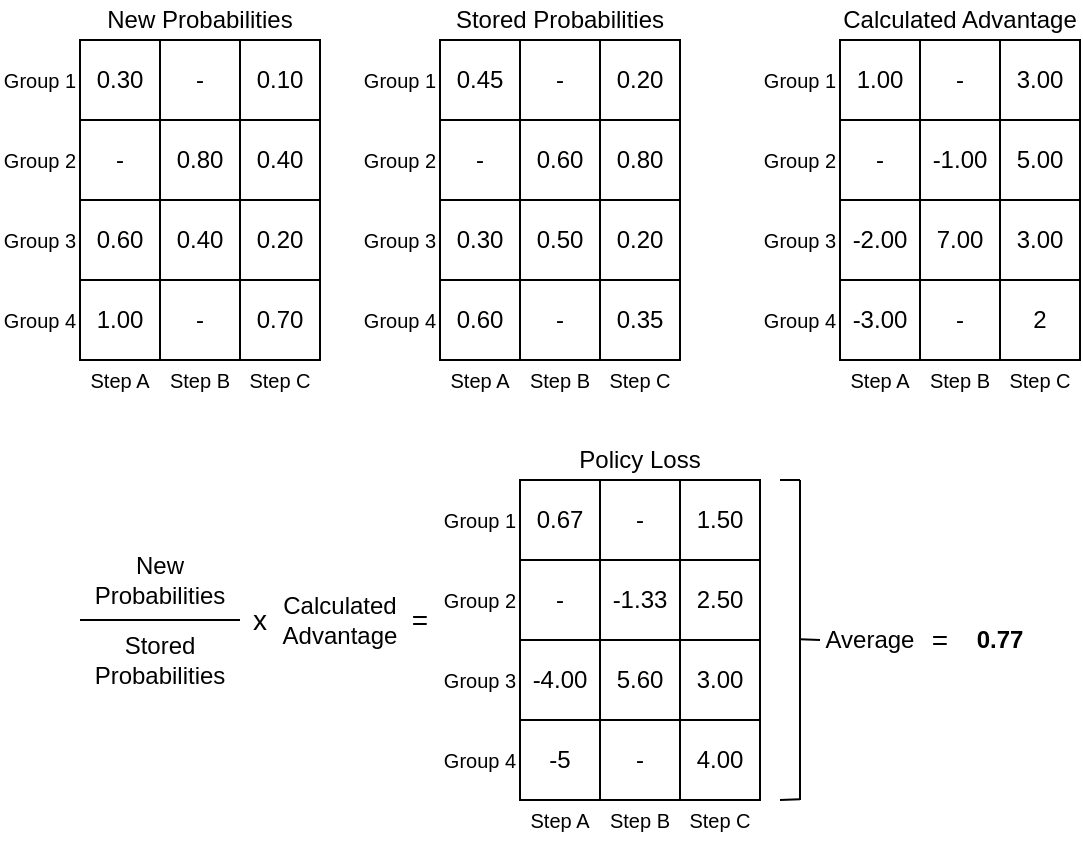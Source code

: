 <mxfile version="24.3.1" type="device">
  <diagram name="Page-1" id="fozd880B7IRvszIvP1ci">
    <mxGraphModel dx="739" dy="600" grid="1" gridSize="10" guides="1" tooltips="1" connect="1" arrows="1" fold="1" page="1" pageScale="1" pageWidth="827" pageHeight="1169" math="0" shadow="0">
      <root>
        <mxCell id="0" />
        <mxCell id="1" parent="0" />
        <mxCell id="mPwbwdcTfQN4pYjI0akt-272" value="0.30" style="rounded=0;whiteSpace=wrap;html=1;fillColor=none;" vertex="1" parent="1">
          <mxGeometry x="80" y="40" width="40" height="40" as="geometry" />
        </mxCell>
        <mxCell id="mPwbwdcTfQN4pYjI0akt-273" value="-" style="rounded=0;whiteSpace=wrap;html=1;fillColor=none;" vertex="1" parent="1">
          <mxGeometry x="120" y="40" width="40" height="40" as="geometry" />
        </mxCell>
        <mxCell id="mPwbwdcTfQN4pYjI0akt-274" value="0.10" style="rounded=0;whiteSpace=wrap;html=1;fillColor=none;" vertex="1" parent="1">
          <mxGeometry x="160" y="40" width="40" height="40" as="geometry" />
        </mxCell>
        <mxCell id="mPwbwdcTfQN4pYjI0akt-275" value="-" style="rounded=0;whiteSpace=wrap;html=1;fillColor=none;" vertex="1" parent="1">
          <mxGeometry x="80" y="80" width="40" height="40" as="geometry" />
        </mxCell>
        <mxCell id="mPwbwdcTfQN4pYjI0akt-276" value="0.80" style="rounded=0;whiteSpace=wrap;html=1;fillColor=none;" vertex="1" parent="1">
          <mxGeometry x="120" y="80" width="40" height="40" as="geometry" />
        </mxCell>
        <mxCell id="mPwbwdcTfQN4pYjI0akt-277" value="0.40" style="rounded=0;whiteSpace=wrap;html=1;fillColor=none;" vertex="1" parent="1">
          <mxGeometry x="160" y="80" width="40" height="40" as="geometry" />
        </mxCell>
        <mxCell id="mPwbwdcTfQN4pYjI0akt-278" value="0.60" style="rounded=0;whiteSpace=wrap;html=1;fillColor=none;" vertex="1" parent="1">
          <mxGeometry x="80" y="120" width="40" height="40" as="geometry" />
        </mxCell>
        <mxCell id="mPwbwdcTfQN4pYjI0akt-279" value="0.40" style="rounded=0;whiteSpace=wrap;html=1;fillColor=none;" vertex="1" parent="1">
          <mxGeometry x="120" y="120" width="40" height="40" as="geometry" />
        </mxCell>
        <mxCell id="mPwbwdcTfQN4pYjI0akt-280" value="0.20" style="rounded=0;whiteSpace=wrap;html=1;fillColor=none;" vertex="1" parent="1">
          <mxGeometry x="160" y="120" width="40" height="40" as="geometry" />
        </mxCell>
        <mxCell id="mPwbwdcTfQN4pYjI0akt-281" value="Step A" style="text;html=1;align=center;verticalAlign=middle;whiteSpace=wrap;rounded=0;fontSize=10;" vertex="1" parent="1">
          <mxGeometry x="80" y="200" width="40" height="20" as="geometry" />
        </mxCell>
        <mxCell id="mPwbwdcTfQN4pYjI0akt-282" value="Step B" style="text;html=1;align=center;verticalAlign=middle;whiteSpace=wrap;rounded=0;fontSize=10;" vertex="1" parent="1">
          <mxGeometry x="120" y="200" width="40" height="20" as="geometry" />
        </mxCell>
        <mxCell id="mPwbwdcTfQN4pYjI0akt-283" value="Step C" style="text;html=1;align=center;verticalAlign=middle;whiteSpace=wrap;rounded=0;fontSize=10;" vertex="1" parent="1">
          <mxGeometry x="160" y="200" width="40" height="20" as="geometry" />
        </mxCell>
        <mxCell id="mPwbwdcTfQN4pYjI0akt-284" style="edgeStyle=orthogonalEdgeStyle;rounded=0;orthogonalLoop=1;jettySize=auto;html=1;exitX=0.5;exitY=1;exitDx=0;exitDy=0;" edge="1" parent="1" source="mPwbwdcTfQN4pYjI0akt-282" target="mPwbwdcTfQN4pYjI0akt-282">
          <mxGeometry relative="1" as="geometry" />
        </mxCell>
        <mxCell id="mPwbwdcTfQN4pYjI0akt-285" value="Group 1" style="text;html=1;align=center;verticalAlign=middle;whiteSpace=wrap;rounded=0;fontSize=10;" vertex="1" parent="1">
          <mxGeometry x="40" y="40" width="40" height="40" as="geometry" />
        </mxCell>
        <mxCell id="mPwbwdcTfQN4pYjI0akt-286" value="Group 2" style="text;html=1;align=center;verticalAlign=middle;whiteSpace=wrap;rounded=0;fontSize=10;" vertex="1" parent="1">
          <mxGeometry x="40" y="80" width="40" height="40" as="geometry" />
        </mxCell>
        <mxCell id="mPwbwdcTfQN4pYjI0akt-287" value="Group 3" style="text;html=1;align=center;verticalAlign=middle;whiteSpace=wrap;rounded=0;fontSize=10;" vertex="1" parent="1">
          <mxGeometry x="40" y="120" width="40" height="40" as="geometry" />
        </mxCell>
        <mxCell id="mPwbwdcTfQN4pYjI0akt-288" value="Group 4" style="text;html=1;align=center;verticalAlign=middle;whiteSpace=wrap;rounded=0;fontSize=10;" vertex="1" parent="1">
          <mxGeometry x="40" y="160" width="40" height="40" as="geometry" />
        </mxCell>
        <mxCell id="mPwbwdcTfQN4pYjI0akt-289" value="1.00" style="rounded=0;whiteSpace=wrap;html=1;fillColor=none;" vertex="1" parent="1">
          <mxGeometry x="80" y="160" width="40" height="40" as="geometry" />
        </mxCell>
        <mxCell id="mPwbwdcTfQN4pYjI0akt-290" value="-" style="rounded=0;whiteSpace=wrap;html=1;fillColor=none;" vertex="1" parent="1">
          <mxGeometry x="120" y="160" width="40" height="40" as="geometry" />
        </mxCell>
        <mxCell id="mPwbwdcTfQN4pYjI0akt-291" value="0.70" style="rounded=0;whiteSpace=wrap;html=1;fillColor=none;" vertex="1" parent="1">
          <mxGeometry x="160" y="160" width="40" height="40" as="geometry" />
        </mxCell>
        <mxCell id="mPwbwdcTfQN4pYjI0akt-292" value="Stored Probabilities" style="text;html=1;align=center;verticalAlign=middle;whiteSpace=wrap;rounded=0;" vertex="1" parent="1">
          <mxGeometry x="260" y="20" width="120" height="20" as="geometry" />
        </mxCell>
        <mxCell id="mPwbwdcTfQN4pYjI0akt-293" value="1.00" style="rounded=0;whiteSpace=wrap;html=1;fillColor=none;" vertex="1" parent="1">
          <mxGeometry x="460" y="40" width="40" height="40" as="geometry" />
        </mxCell>
        <mxCell id="mPwbwdcTfQN4pYjI0akt-294" value="-" style="rounded=0;whiteSpace=wrap;html=1;fillColor=none;" vertex="1" parent="1">
          <mxGeometry x="500" y="40" width="40" height="40" as="geometry" />
        </mxCell>
        <mxCell id="mPwbwdcTfQN4pYjI0akt-295" value="3.00" style="rounded=0;whiteSpace=wrap;html=1;fillColor=none;" vertex="1" parent="1">
          <mxGeometry x="540" y="40" width="40" height="40" as="geometry" />
        </mxCell>
        <mxCell id="mPwbwdcTfQN4pYjI0akt-296" value="-" style="rounded=0;whiteSpace=wrap;html=1;fillColor=none;" vertex="1" parent="1">
          <mxGeometry x="460" y="80" width="40" height="40" as="geometry" />
        </mxCell>
        <mxCell id="mPwbwdcTfQN4pYjI0akt-297" value="-1.00" style="rounded=0;whiteSpace=wrap;html=1;fillColor=none;" vertex="1" parent="1">
          <mxGeometry x="500" y="80" width="40" height="40" as="geometry" />
        </mxCell>
        <mxCell id="mPwbwdcTfQN4pYjI0akt-298" value="5.00" style="rounded=0;whiteSpace=wrap;html=1;fillColor=none;" vertex="1" parent="1">
          <mxGeometry x="540" y="80" width="40" height="40" as="geometry" />
        </mxCell>
        <mxCell id="mPwbwdcTfQN4pYjI0akt-299" value="-2.00" style="rounded=0;whiteSpace=wrap;html=1;fillColor=none;" vertex="1" parent="1">
          <mxGeometry x="460" y="120" width="40" height="40" as="geometry" />
        </mxCell>
        <mxCell id="mPwbwdcTfQN4pYjI0akt-300" value="7.00" style="rounded=0;whiteSpace=wrap;html=1;fillColor=none;" vertex="1" parent="1">
          <mxGeometry x="500" y="120" width="40" height="40" as="geometry" />
        </mxCell>
        <mxCell id="mPwbwdcTfQN4pYjI0akt-301" value="3.00" style="rounded=0;whiteSpace=wrap;html=1;fillColor=none;" vertex="1" parent="1">
          <mxGeometry x="540" y="120" width="40" height="40" as="geometry" />
        </mxCell>
        <mxCell id="mPwbwdcTfQN4pYjI0akt-302" value="Step A" style="text;html=1;align=center;verticalAlign=middle;whiteSpace=wrap;rounded=0;fontSize=10;" vertex="1" parent="1">
          <mxGeometry x="460" y="200.0" width="40" height="20" as="geometry" />
        </mxCell>
        <mxCell id="mPwbwdcTfQN4pYjI0akt-303" value="Step B" style="text;html=1;align=center;verticalAlign=middle;whiteSpace=wrap;rounded=0;fontSize=10;" vertex="1" parent="1">
          <mxGeometry x="500" y="200.0" width="40" height="20" as="geometry" />
        </mxCell>
        <mxCell id="mPwbwdcTfQN4pYjI0akt-304" value="Step C" style="text;html=1;align=center;verticalAlign=middle;whiteSpace=wrap;rounded=0;fontSize=10;" vertex="1" parent="1">
          <mxGeometry x="540" y="200.0" width="40" height="20" as="geometry" />
        </mxCell>
        <mxCell id="mPwbwdcTfQN4pYjI0akt-305" style="edgeStyle=orthogonalEdgeStyle;rounded=0;orthogonalLoop=1;jettySize=auto;html=1;exitX=0.5;exitY=1;exitDx=0;exitDy=0;" edge="1" parent="1" source="mPwbwdcTfQN4pYjI0akt-303" target="mPwbwdcTfQN4pYjI0akt-303">
          <mxGeometry relative="1" as="geometry" />
        </mxCell>
        <mxCell id="mPwbwdcTfQN4pYjI0akt-306" value="Group 1" style="text;html=1;align=center;verticalAlign=middle;whiteSpace=wrap;rounded=0;fontSize=10;" vertex="1" parent="1">
          <mxGeometry x="420" y="40" width="40" height="40" as="geometry" />
        </mxCell>
        <mxCell id="mPwbwdcTfQN4pYjI0akt-307" value="Group 2" style="text;html=1;align=center;verticalAlign=middle;whiteSpace=wrap;rounded=0;fontSize=10;" vertex="1" parent="1">
          <mxGeometry x="420" y="80" width="40" height="40" as="geometry" />
        </mxCell>
        <mxCell id="mPwbwdcTfQN4pYjI0akt-308" value="Group 3" style="text;html=1;align=center;verticalAlign=middle;whiteSpace=wrap;rounded=0;fontSize=10;" vertex="1" parent="1">
          <mxGeometry x="420" y="120" width="40" height="40" as="geometry" />
        </mxCell>
        <mxCell id="mPwbwdcTfQN4pYjI0akt-309" value="Group 4" style="text;html=1;align=center;verticalAlign=middle;whiteSpace=wrap;rounded=0;fontSize=10;" vertex="1" parent="1">
          <mxGeometry x="420" y="160.0" width="40" height="40" as="geometry" />
        </mxCell>
        <mxCell id="mPwbwdcTfQN4pYjI0akt-310" value="-3.00" style="rounded=0;whiteSpace=wrap;html=1;fillColor=none;" vertex="1" parent="1">
          <mxGeometry x="460" y="160.0" width="40" height="40" as="geometry" />
        </mxCell>
        <mxCell id="mPwbwdcTfQN4pYjI0akt-311" value="-" style="rounded=0;whiteSpace=wrap;html=1;fillColor=none;" vertex="1" parent="1">
          <mxGeometry x="500" y="160.0" width="40" height="40" as="geometry" />
        </mxCell>
        <mxCell id="mPwbwdcTfQN4pYjI0akt-312" value="2" style="rounded=0;whiteSpace=wrap;html=1;fillColor=none;" vertex="1" parent="1">
          <mxGeometry x="540" y="160.0" width="40" height="40" as="geometry" />
        </mxCell>
        <mxCell id="mPwbwdcTfQN4pYjI0akt-313" value="Calculated Advantage" style="text;html=1;align=center;verticalAlign=middle;whiteSpace=wrap;rounded=0;" vertex="1" parent="1">
          <mxGeometry x="460" y="20" width="120" height="20" as="geometry" />
        </mxCell>
        <mxCell id="mPwbwdcTfQN4pYjI0akt-314" value="Step A" style="text;html=1;align=center;verticalAlign=middle;whiteSpace=wrap;rounded=0;fontSize=10;" vertex="1" parent="1">
          <mxGeometry x="260" y="200" width="40" height="20" as="geometry" />
        </mxCell>
        <mxCell id="mPwbwdcTfQN4pYjI0akt-315" value="Step B" style="text;html=1;align=center;verticalAlign=middle;whiteSpace=wrap;rounded=0;fontSize=10;" vertex="1" parent="1">
          <mxGeometry x="300" y="200" width="40" height="20" as="geometry" />
        </mxCell>
        <mxCell id="mPwbwdcTfQN4pYjI0akt-316" value="Step C" style="text;html=1;align=center;verticalAlign=middle;whiteSpace=wrap;rounded=0;fontSize=10;" vertex="1" parent="1">
          <mxGeometry x="340" y="200" width="40" height="20" as="geometry" />
        </mxCell>
        <mxCell id="mPwbwdcTfQN4pYjI0akt-317" style="edgeStyle=orthogonalEdgeStyle;rounded=0;orthogonalLoop=1;jettySize=auto;html=1;exitX=0.5;exitY=1;exitDx=0;exitDy=0;" edge="1" parent="1" source="mPwbwdcTfQN4pYjI0akt-315" target="mPwbwdcTfQN4pYjI0akt-315">
          <mxGeometry relative="1" as="geometry" />
        </mxCell>
        <mxCell id="mPwbwdcTfQN4pYjI0akt-318" value="Group 1" style="text;html=1;align=center;verticalAlign=middle;whiteSpace=wrap;rounded=0;fontSize=10;" vertex="1" parent="1">
          <mxGeometry x="220" y="40" width="40" height="40" as="geometry" />
        </mxCell>
        <mxCell id="mPwbwdcTfQN4pYjI0akt-319" value="Group 2" style="text;html=1;align=center;verticalAlign=middle;whiteSpace=wrap;rounded=0;fontSize=10;" vertex="1" parent="1">
          <mxGeometry x="220" y="80" width="40" height="40" as="geometry" />
        </mxCell>
        <mxCell id="mPwbwdcTfQN4pYjI0akt-320" value="Group 3" style="text;html=1;align=center;verticalAlign=middle;whiteSpace=wrap;rounded=0;fontSize=10;" vertex="1" parent="1">
          <mxGeometry x="220" y="120" width="40" height="40" as="geometry" />
        </mxCell>
        <mxCell id="mPwbwdcTfQN4pYjI0akt-321" value="Group 4" style="text;html=1;align=center;verticalAlign=middle;whiteSpace=wrap;rounded=0;fontSize=10;" vertex="1" parent="1">
          <mxGeometry x="220" y="160" width="40" height="40" as="geometry" />
        </mxCell>
        <mxCell id="mPwbwdcTfQN4pYjI0akt-322" value="New Probabilities" style="text;html=1;align=center;verticalAlign=middle;whiteSpace=wrap;rounded=0;" vertex="1" parent="1">
          <mxGeometry x="80" y="20" width="120" height="20" as="geometry" />
        </mxCell>
        <mxCell id="mPwbwdcTfQN4pYjI0akt-323" value="New&lt;br&gt;Probabilities" style="text;html=1;align=center;verticalAlign=middle;whiteSpace=wrap;rounded=0;strokeColor=none;" vertex="1" parent="1">
          <mxGeometry x="80" y="290" width="80" height="40" as="geometry" />
        </mxCell>
        <mxCell id="mPwbwdcTfQN4pYjI0akt-324" value="Stored&lt;div&gt;Probabilities&lt;/div&gt;" style="text;html=1;align=center;verticalAlign=middle;whiteSpace=wrap;rounded=0;" vertex="1" parent="1">
          <mxGeometry x="80" y="330" width="80" height="40" as="geometry" />
        </mxCell>
        <mxCell id="mPwbwdcTfQN4pYjI0akt-325" value="" style="endArrow=none;html=1;rounded=0;" edge="1" parent="1">
          <mxGeometry width="50" height="50" relative="1" as="geometry">
            <mxPoint x="80" y="330" as="sourcePoint" />
            <mxPoint x="160" y="330" as="targetPoint" />
          </mxGeometry>
        </mxCell>
        <mxCell id="mPwbwdcTfQN4pYjI0akt-326" value="&lt;span style=&quot;font-size: 14px;&quot;&gt;&lt;font style=&quot;font-size: 14px;&quot;&gt;=&lt;/font&gt;&lt;/span&gt;" style="text;html=1;align=center;verticalAlign=middle;whiteSpace=wrap;rounded=0;fontSize=14;fontStyle=0" vertex="1" parent="1">
          <mxGeometry x="240" y="310" width="20" height="40" as="geometry" />
        </mxCell>
        <mxCell id="mPwbwdcTfQN4pYjI0akt-327" value="Calculated&lt;br&gt;Advantage" style="text;html=1;align=center;verticalAlign=middle;whiteSpace=wrap;rounded=0;" vertex="1" parent="1">
          <mxGeometry x="180" y="310" width="60" height="40" as="geometry" />
        </mxCell>
        <mxCell id="mPwbwdcTfQN4pYjI0akt-328" value="x" style="text;html=1;align=center;verticalAlign=middle;whiteSpace=wrap;rounded=0;fontSize=14;fontStyle=0" vertex="1" parent="1">
          <mxGeometry x="160" y="290" width="20" height="80" as="geometry" />
        </mxCell>
        <mxCell id="mPwbwdcTfQN4pYjI0akt-329" value="Policy Loss" style="text;html=1;align=center;verticalAlign=middle;whiteSpace=wrap;rounded=0;" vertex="1" parent="1">
          <mxGeometry x="300" y="240" width="120" height="20" as="geometry" />
        </mxCell>
        <mxCell id="mPwbwdcTfQN4pYjI0akt-330" value="0.67" style="rounded=0;whiteSpace=wrap;html=1;fillColor=none;" vertex="1" parent="1">
          <mxGeometry x="300" y="260" width="40" height="40" as="geometry" />
        </mxCell>
        <mxCell id="mPwbwdcTfQN4pYjI0akt-331" value="-" style="rounded=0;whiteSpace=wrap;html=1;fillColor=none;" vertex="1" parent="1">
          <mxGeometry x="340" y="260" width="40" height="40" as="geometry" />
        </mxCell>
        <mxCell id="mPwbwdcTfQN4pYjI0akt-332" value="1.50" style="rounded=0;whiteSpace=wrap;html=1;fillColor=none;" vertex="1" parent="1">
          <mxGeometry x="380" y="260" width="40" height="40" as="geometry" />
        </mxCell>
        <mxCell id="mPwbwdcTfQN4pYjI0akt-333" value="-" style="rounded=0;whiteSpace=wrap;html=1;fillColor=none;" vertex="1" parent="1">
          <mxGeometry x="300" y="300" width="40" height="40" as="geometry" />
        </mxCell>
        <mxCell id="mPwbwdcTfQN4pYjI0akt-334" value="-1.33" style="rounded=0;whiteSpace=wrap;html=1;fillColor=none;" vertex="1" parent="1">
          <mxGeometry x="340" y="300" width="40" height="40" as="geometry" />
        </mxCell>
        <mxCell id="mPwbwdcTfQN4pYjI0akt-335" value="2.50" style="rounded=0;whiteSpace=wrap;html=1;fillColor=none;" vertex="1" parent="1">
          <mxGeometry x="380" y="300" width="40" height="40" as="geometry" />
        </mxCell>
        <mxCell id="mPwbwdcTfQN4pYjI0akt-336" value="-4.00" style="rounded=0;whiteSpace=wrap;html=1;fillColor=none;" vertex="1" parent="1">
          <mxGeometry x="300" y="340" width="40" height="40" as="geometry" />
        </mxCell>
        <mxCell id="mPwbwdcTfQN4pYjI0akt-337" value="5.60" style="rounded=0;whiteSpace=wrap;html=1;fillColor=none;" vertex="1" parent="1">
          <mxGeometry x="340" y="340" width="40" height="40" as="geometry" />
        </mxCell>
        <mxCell id="mPwbwdcTfQN4pYjI0akt-338" value="3.00" style="rounded=0;whiteSpace=wrap;html=1;fillColor=none;" vertex="1" parent="1">
          <mxGeometry x="380" y="340" width="40" height="40" as="geometry" />
        </mxCell>
        <mxCell id="mPwbwdcTfQN4pYjI0akt-339" value="Step A" style="text;html=1;align=center;verticalAlign=middle;whiteSpace=wrap;rounded=0;fontSize=10;" vertex="1" parent="1">
          <mxGeometry x="300" y="420" width="40" height="20" as="geometry" />
        </mxCell>
        <mxCell id="mPwbwdcTfQN4pYjI0akt-340" value="Step B" style="text;html=1;align=center;verticalAlign=middle;whiteSpace=wrap;rounded=0;fontSize=10;" vertex="1" parent="1">
          <mxGeometry x="340" y="420" width="40" height="20" as="geometry" />
        </mxCell>
        <mxCell id="mPwbwdcTfQN4pYjI0akt-341" value="Step C" style="text;html=1;align=center;verticalAlign=middle;whiteSpace=wrap;rounded=0;fontSize=10;" vertex="1" parent="1">
          <mxGeometry x="380" y="420" width="40" height="20" as="geometry" />
        </mxCell>
        <mxCell id="mPwbwdcTfQN4pYjI0akt-342" style="edgeStyle=orthogonalEdgeStyle;rounded=0;orthogonalLoop=1;jettySize=auto;html=1;exitX=0.5;exitY=1;exitDx=0;exitDy=0;" edge="1" parent="1" source="mPwbwdcTfQN4pYjI0akt-340" target="mPwbwdcTfQN4pYjI0akt-340">
          <mxGeometry relative="1" as="geometry" />
        </mxCell>
        <mxCell id="mPwbwdcTfQN4pYjI0akt-343" value="Group 1" style="text;html=1;align=center;verticalAlign=middle;whiteSpace=wrap;rounded=0;fontSize=10;" vertex="1" parent="1">
          <mxGeometry x="260" y="260" width="40" height="40" as="geometry" />
        </mxCell>
        <mxCell id="mPwbwdcTfQN4pYjI0akt-344" value="Group 2" style="text;html=1;align=center;verticalAlign=middle;whiteSpace=wrap;rounded=0;fontSize=10;" vertex="1" parent="1">
          <mxGeometry x="260" y="300" width="40" height="40" as="geometry" />
        </mxCell>
        <mxCell id="mPwbwdcTfQN4pYjI0akt-345" value="Group 3" style="text;html=1;align=center;verticalAlign=middle;whiteSpace=wrap;rounded=0;fontSize=10;" vertex="1" parent="1">
          <mxGeometry x="260" y="340" width="40" height="40" as="geometry" />
        </mxCell>
        <mxCell id="mPwbwdcTfQN4pYjI0akt-346" value="Group 4" style="text;html=1;align=center;verticalAlign=middle;whiteSpace=wrap;rounded=0;fontSize=10;" vertex="1" parent="1">
          <mxGeometry x="260" y="380" width="40" height="40" as="geometry" />
        </mxCell>
        <mxCell id="mPwbwdcTfQN4pYjI0akt-347" value="-5" style="rounded=0;whiteSpace=wrap;html=1;fillColor=none;" vertex="1" parent="1">
          <mxGeometry x="300" y="380" width="40" height="40" as="geometry" />
        </mxCell>
        <mxCell id="mPwbwdcTfQN4pYjI0akt-348" value="-" style="rounded=0;whiteSpace=wrap;html=1;fillColor=none;" vertex="1" parent="1">
          <mxGeometry x="340" y="380" width="40" height="40" as="geometry" />
        </mxCell>
        <mxCell id="mPwbwdcTfQN4pYjI0akt-349" value="4.00" style="rounded=0;whiteSpace=wrap;html=1;fillColor=none;" vertex="1" parent="1">
          <mxGeometry x="380" y="380" width="40" height="40" as="geometry" />
        </mxCell>
        <mxCell id="mPwbwdcTfQN4pYjI0akt-350" value="" style="endArrow=none;html=1;rounded=0;" edge="1" parent="1">
          <mxGeometry width="50" height="50" relative="1" as="geometry">
            <mxPoint x="430" y="260" as="sourcePoint" />
            <mxPoint x="440" y="260" as="targetPoint" />
          </mxGeometry>
        </mxCell>
        <mxCell id="mPwbwdcTfQN4pYjI0akt-351" value="" style="endArrow=none;html=1;rounded=0;" edge="1" parent="1">
          <mxGeometry width="50" height="50" relative="1" as="geometry">
            <mxPoint x="430" y="420" as="sourcePoint" />
            <mxPoint x="440" y="419.6" as="targetPoint" />
          </mxGeometry>
        </mxCell>
        <mxCell id="mPwbwdcTfQN4pYjI0akt-352" value="" style="endArrow=none;html=1;rounded=0;" edge="1" parent="1">
          <mxGeometry width="50" height="50" relative="1" as="geometry">
            <mxPoint x="440" y="260" as="sourcePoint" />
            <mxPoint x="440" y="420" as="targetPoint" />
          </mxGeometry>
        </mxCell>
        <mxCell id="mPwbwdcTfQN4pYjI0akt-353" value="" style="endArrow=none;html=1;rounded=0;" edge="1" parent="1">
          <mxGeometry width="50" height="50" relative="1" as="geometry">
            <mxPoint x="440" y="339.67" as="sourcePoint" />
            <mxPoint x="450" y="340" as="targetPoint" />
          </mxGeometry>
        </mxCell>
        <mxCell id="mPwbwdcTfQN4pYjI0akt-354" value="Average" style="text;html=1;align=center;verticalAlign=middle;whiteSpace=wrap;rounded=0;" vertex="1" parent="1">
          <mxGeometry x="450" y="330" width="50" height="20" as="geometry" />
        </mxCell>
        <mxCell id="mPwbwdcTfQN4pYjI0akt-355" value="&lt;span style=&quot;font-size: 14px;&quot;&gt;&lt;font style=&quot;font-size: 14px;&quot;&gt;=&lt;/font&gt;&lt;/span&gt;" style="text;html=1;align=center;verticalAlign=middle;whiteSpace=wrap;rounded=0;fontSize=14;fontStyle=0" vertex="1" parent="1">
          <mxGeometry x="500" y="320" width="20" height="40" as="geometry" />
        </mxCell>
        <mxCell id="mPwbwdcTfQN4pYjI0akt-356" value="0.77" style="text;html=1;align=center;verticalAlign=middle;whiteSpace=wrap;rounded=0;fontStyle=1" vertex="1" parent="1">
          <mxGeometry x="520" y="330" width="40" height="20" as="geometry" />
        </mxCell>
        <mxCell id="mPwbwdcTfQN4pYjI0akt-357" value="0.45" style="rounded=0;whiteSpace=wrap;html=1;fillColor=none;" vertex="1" parent="1">
          <mxGeometry x="260" y="40" width="40" height="40" as="geometry" />
        </mxCell>
        <mxCell id="mPwbwdcTfQN4pYjI0akt-358" value="-" style="rounded=0;whiteSpace=wrap;html=1;fillColor=none;" vertex="1" parent="1">
          <mxGeometry x="300" y="40" width="40" height="40" as="geometry" />
        </mxCell>
        <mxCell id="mPwbwdcTfQN4pYjI0akt-359" value="0.20" style="rounded=0;whiteSpace=wrap;html=1;fillColor=none;" vertex="1" parent="1">
          <mxGeometry x="340" y="40" width="40" height="40" as="geometry" />
        </mxCell>
        <mxCell id="mPwbwdcTfQN4pYjI0akt-360" value="-" style="rounded=0;whiteSpace=wrap;html=1;fillColor=none;" vertex="1" parent="1">
          <mxGeometry x="260" y="80" width="40" height="40" as="geometry" />
        </mxCell>
        <mxCell id="mPwbwdcTfQN4pYjI0akt-361" value="0.60" style="rounded=0;whiteSpace=wrap;html=1;fillColor=none;" vertex="1" parent="1">
          <mxGeometry x="300" y="80" width="40" height="40" as="geometry" />
        </mxCell>
        <mxCell id="mPwbwdcTfQN4pYjI0akt-362" value="0.80" style="rounded=0;whiteSpace=wrap;html=1;fillColor=none;" vertex="1" parent="1">
          <mxGeometry x="340" y="80" width="40" height="40" as="geometry" />
        </mxCell>
        <mxCell id="mPwbwdcTfQN4pYjI0akt-363" value="0.30" style="rounded=0;whiteSpace=wrap;html=1;fillColor=none;" vertex="1" parent="1">
          <mxGeometry x="260" y="120" width="40" height="40" as="geometry" />
        </mxCell>
        <mxCell id="mPwbwdcTfQN4pYjI0akt-364" value="0.50" style="rounded=0;whiteSpace=wrap;html=1;fillColor=none;" vertex="1" parent="1">
          <mxGeometry x="300" y="120" width="40" height="40" as="geometry" />
        </mxCell>
        <mxCell id="mPwbwdcTfQN4pYjI0akt-365" value="0.20" style="rounded=0;whiteSpace=wrap;html=1;fillColor=none;" vertex="1" parent="1">
          <mxGeometry x="340" y="120" width="40" height="40" as="geometry" />
        </mxCell>
        <mxCell id="mPwbwdcTfQN4pYjI0akt-366" value="0.60" style="rounded=0;whiteSpace=wrap;html=1;fillColor=none;" vertex="1" parent="1">
          <mxGeometry x="260" y="160" width="40" height="40" as="geometry" />
        </mxCell>
        <mxCell id="mPwbwdcTfQN4pYjI0akt-367" value="-" style="rounded=0;whiteSpace=wrap;html=1;fillColor=none;" vertex="1" parent="1">
          <mxGeometry x="300" y="160" width="40" height="40" as="geometry" />
        </mxCell>
        <mxCell id="mPwbwdcTfQN4pYjI0akt-368" value="0.35" style="rounded=0;whiteSpace=wrap;html=1;fillColor=none;" vertex="1" parent="1">
          <mxGeometry x="340" y="160" width="40" height="40" as="geometry" />
        </mxCell>
      </root>
    </mxGraphModel>
  </diagram>
</mxfile>
